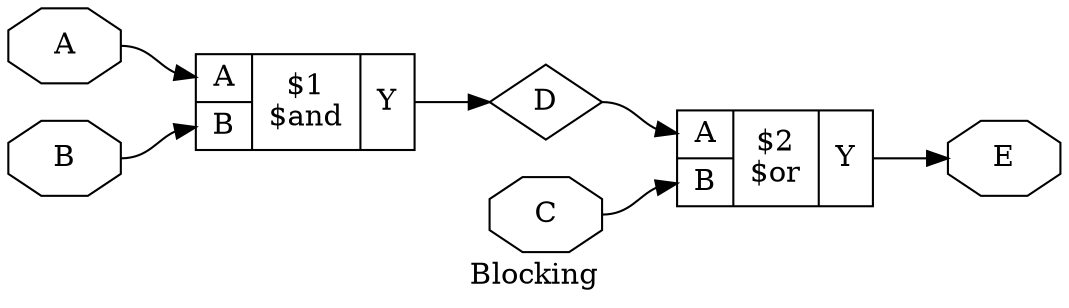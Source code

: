 digraph "Blocking" {
label="Blocking";
rankdir="LR";
remincross=true;
n2 [ shape=octagon, label="A", color="black", fontcolor="black" ];
n3 [ shape=octagon, label="B", color="black", fontcolor="black" ];
n4 [ shape=octagon, label="C", color="black", fontcolor="black" ];
n5 [ shape=diamond, label="D", color="black", fontcolor="black" ];
n6 [ shape=octagon, label="E", color="black", fontcolor="black" ];
c8 [ shape=record, label="{{<p2> A|<p3> B}|$1\n$and|{<p7> Y}}" ];
c9 [ shape=record, label="{{<p2> A|<p3> B}|$2\n$or|{<p7> Y}}" ];
n2:e -> c8:p2:w [color="black", label=""];
n3:e -> c8:p3:w [color="black", label=""];
n4:e -> c9:p3:w [color="black", label=""];
c8:p7:e -> n5:w [color="black", label=""];
n5:e -> c9:p2:w [color="black", label=""];
c9:p7:e -> n6:w [color="black", label=""];
}

